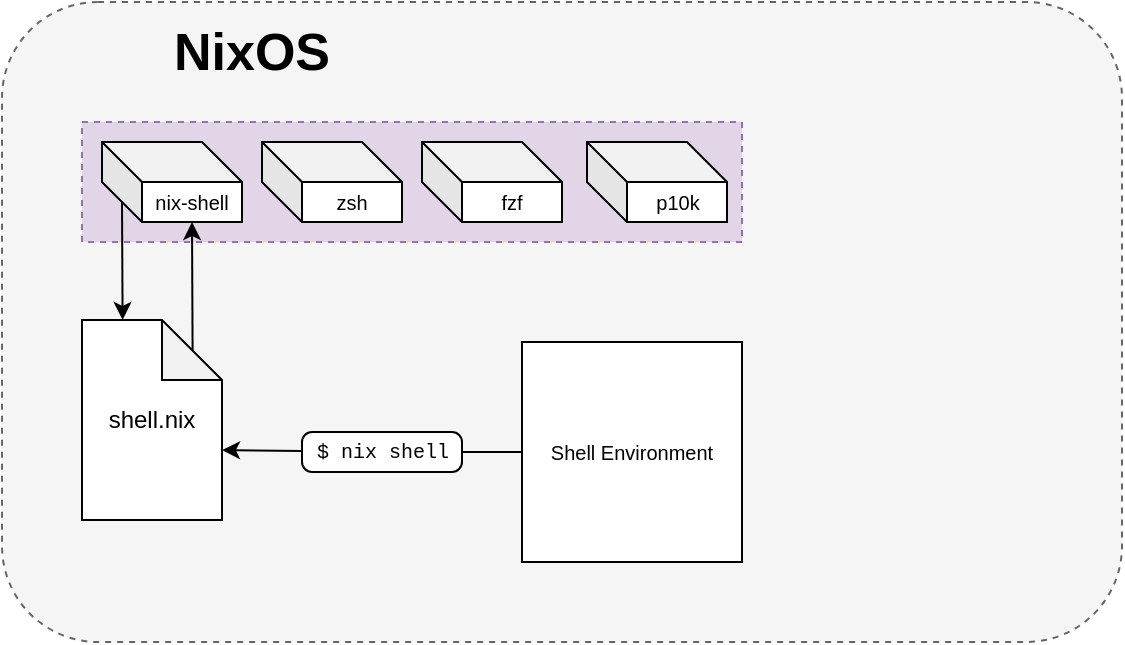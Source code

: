 <mxfile>
    <diagram id="rIAVPHAibQD52vb0EsZ-" name="Page-1">
        <mxGraphModel dx="373" dy="265" grid="1" gridSize="10" guides="1" tooltips="1" connect="1" arrows="1" fold="1" page="1" pageScale="0.75" pageWidth="1100" pageHeight="850" math="0" shadow="0">
            <root>
                <mxCell id="0"/>
                <mxCell id="1" parent="0"/>
                <mxCell id="49" value="" style="rounded=1;whiteSpace=wrap;html=1;dashed=1;fillColor=#f5f5f5;fontColor=#333333;strokeColor=#666666;" vertex="1" parent="1">
                    <mxGeometry x="120" y="160" width="560" height="320" as="geometry"/>
                </mxCell>
                <mxCell id="3" value="" style="rounded=0;whiteSpace=wrap;html=1;fillColor=#e1d5e7;strokeColor=#9673a6;dashed=1;" vertex="1" parent="1">
                    <mxGeometry x="160" y="220" width="330" height="60" as="geometry"/>
                </mxCell>
                <mxCell id="50" value="NixOS" style="text;html=1;strokeColor=none;fillColor=none;align=center;verticalAlign=middle;whiteSpace=wrap;rounded=0;dashed=1;fontStyle=1;fontSize=26;" vertex="1" parent="1">
                    <mxGeometry x="215" y="170" width="60" height="30" as="geometry"/>
                </mxCell>
                <mxCell id="72" style="edgeStyle=none;html=1;entryX=0;entryY=0;entryDx=45;entryDy=40;entryPerimeter=0;fontSize=10;exitX=0.79;exitY=0.15;exitDx=0;exitDy=0;exitPerimeter=0;" edge="1" parent="1" source="61" target="64">
                    <mxGeometry relative="1" as="geometry"/>
                </mxCell>
                <mxCell id="61" value="shell.nix" style="shape=note;whiteSpace=wrap;html=1;backgroundOutline=1;darkOpacity=0.05;rounded=1;fontSize=12;points=[[0,0,0,0,0],[0,0.24,0,0,0],[0,0.5,0,0,0],[0,0.75,0,0,0],[0,1,0,0,0],[0.29,0,0,0,0],[0.5,0,0,0,0],[0.5,1,0,0,0],[0.57,0,0,0,0],[0.79,0.15,0,0,0],[1,0.3,0,0,0],[1,0.48,0,0,0],[1,0.65,0,0,0],[1,0.81,0,0,0],[1,1,0,0,0]];" vertex="1" parent="1">
                    <mxGeometry x="160" y="319" width="70" height="100" as="geometry"/>
                </mxCell>
                <mxCell id="71" style="edgeStyle=none;html=1;exitX=0;exitY=0;exitDx=10;exitDy=30;exitPerimeter=0;entryX=0.29;entryY=0;entryDx=0;entryDy=0;entryPerimeter=0;fontSize=10;" edge="1" parent="1" source="64" target="61">
                    <mxGeometry relative="1" as="geometry"/>
                </mxCell>
                <mxCell id="64" value="nix-shell" style="shape=cube;whiteSpace=wrap;html=1;boundedLbl=1;backgroundOutline=1;darkOpacity=0.05;darkOpacity2=0.1;rounded=1;fontSize=10;" vertex="1" parent="1">
                    <mxGeometry x="170" y="230" width="70" height="40" as="geometry"/>
                </mxCell>
                <mxCell id="65" value="zsh" style="shape=cube;whiteSpace=wrap;html=1;boundedLbl=1;backgroundOutline=1;darkOpacity=0.05;darkOpacity2=0.1;rounded=1;fontSize=10;" vertex="1" parent="1">
                    <mxGeometry x="250" y="230" width="70" height="40" as="geometry"/>
                </mxCell>
                <mxCell id="66" value="fzf" style="shape=cube;whiteSpace=wrap;html=1;boundedLbl=1;backgroundOutline=1;darkOpacity=0.05;darkOpacity2=0.1;rounded=1;fontSize=10;" vertex="1" parent="1">
                    <mxGeometry x="330" y="230" width="70" height="40" as="geometry"/>
                </mxCell>
                <mxCell id="67" value="p10k" style="shape=cube;whiteSpace=wrap;html=1;boundedLbl=1;backgroundOutline=1;darkOpacity=0.05;darkOpacity2=0.1;rounded=1;fontSize=10;" vertex="1" parent="1">
                    <mxGeometry x="412.5" y="230" width="70" height="40" as="geometry"/>
                </mxCell>
                <mxCell id="84" style="edgeStyle=none;html=1;entryX=1;entryY=0.65;entryDx=0;entryDy=0;fontSize=10;entryPerimeter=0;startArrow=none;" edge="1" parent="1" source="79" target="61">
                    <mxGeometry relative="1" as="geometry"/>
                </mxCell>
                <mxCell id="78" value="Shell Environment" style="whiteSpace=wrap;html=1;aspect=fixed;rounded=0;fontSize=10;" vertex="1" parent="1">
                    <mxGeometry x="380" y="330" width="110" height="110" as="geometry"/>
                </mxCell>
                <mxCell id="85" value="" style="edgeStyle=none;html=1;entryX=1;entryY=0.5;entryDx=0;entryDy=0;fontSize=10;endArrow=none;" edge="1" parent="1" source="78" target="79">
                    <mxGeometry relative="1" as="geometry">
                        <mxPoint x="380" y="384.732" as="sourcePoint"/>
                        <mxPoint x="230" y="384" as="targetPoint"/>
                    </mxGeometry>
                </mxCell>
                <mxCell id="79" value="$ nix shell" style="html=1;rounded=1;absoluteArcSize=1;arcSize=10;fontSize=10;fontFamily=Courier New;" vertex="1" parent="1">
                    <mxGeometry x="270" y="375" width="80" height="20" as="geometry"/>
                </mxCell>
            </root>
        </mxGraphModel>
    </diagram>
</mxfile>